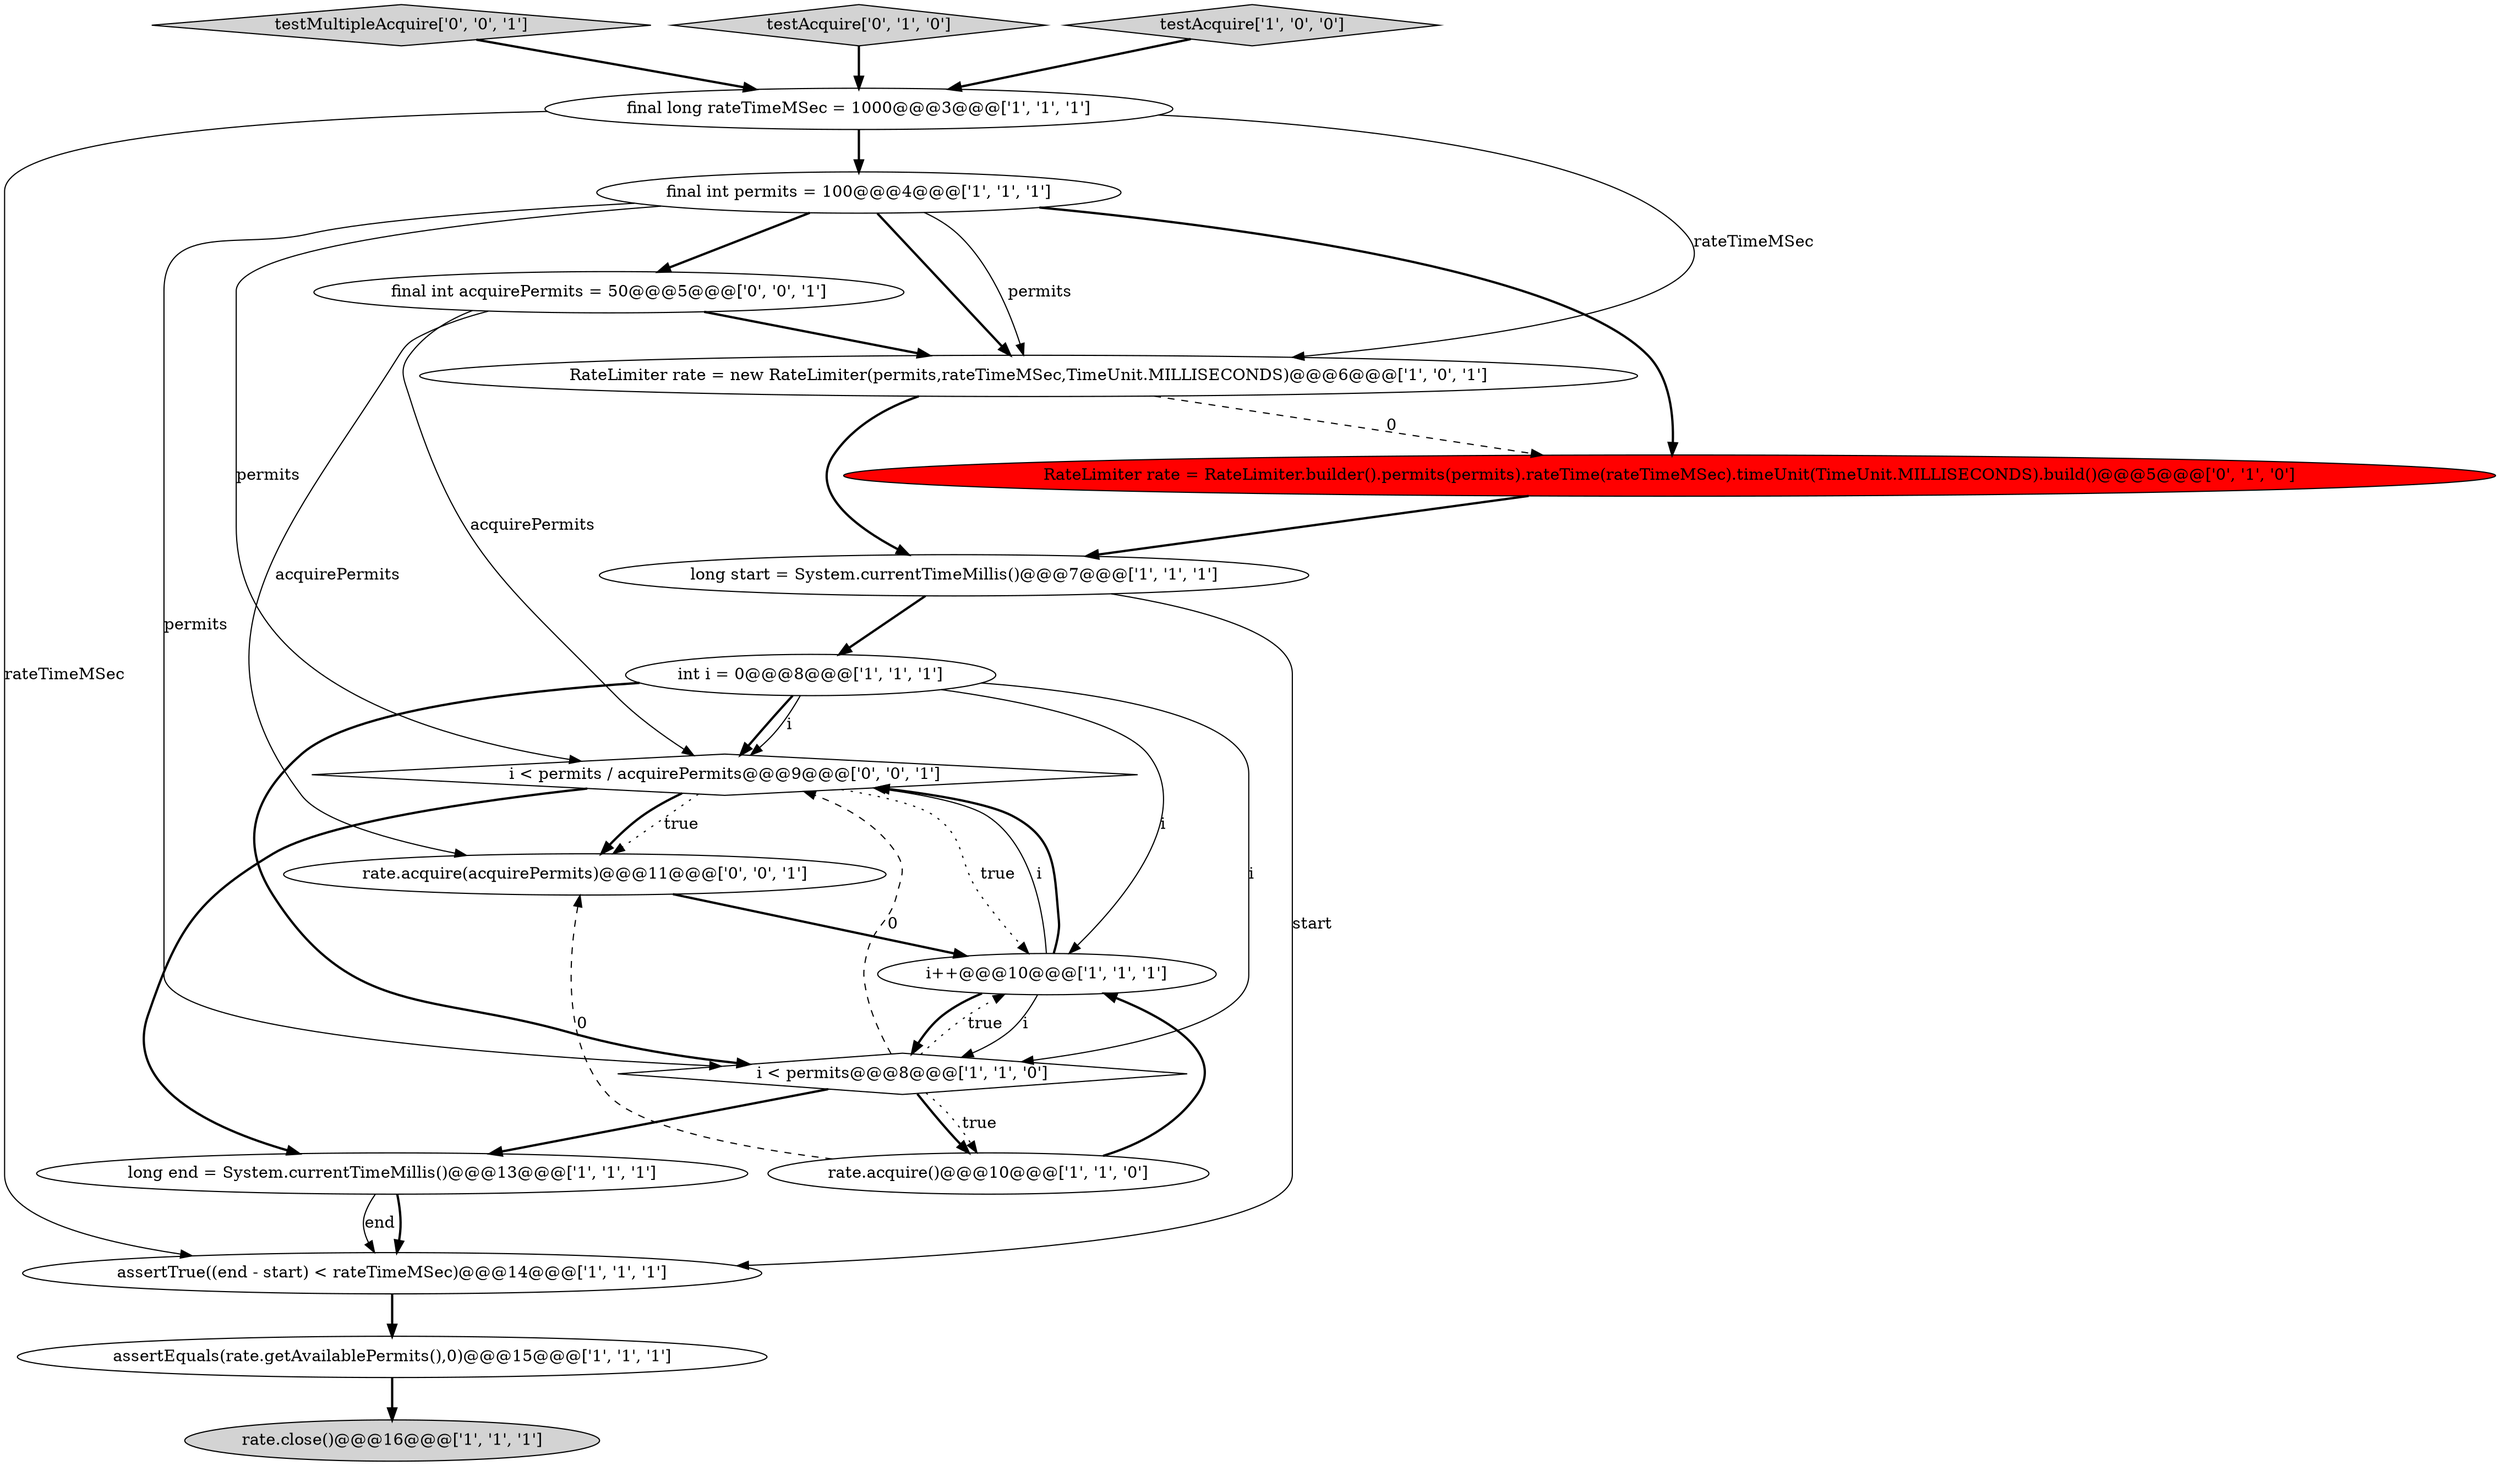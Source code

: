 digraph {
12 [style = filled, label = "assertTrue((end - start) < rateTimeMSec)@@@14@@@['1', '1', '1']", fillcolor = white, shape = ellipse image = "AAA0AAABBB1BBB"];
16 [style = filled, label = "testMultipleAcquire['0', '0', '1']", fillcolor = lightgray, shape = diamond image = "AAA0AAABBB3BBB"];
7 [style = filled, label = "long end = System.currentTimeMillis()@@@13@@@['1', '1', '1']", fillcolor = white, shape = ellipse image = "AAA0AAABBB1BBB"];
8 [style = filled, label = "final int permits = 100@@@4@@@['1', '1', '1']", fillcolor = white, shape = ellipse image = "AAA0AAABBB1BBB"];
6 [style = filled, label = "assertEquals(rate.getAvailablePermits(),0)@@@15@@@['1', '1', '1']", fillcolor = white, shape = ellipse image = "AAA0AAABBB1BBB"];
9 [style = filled, label = "final long rateTimeMSec = 1000@@@3@@@['1', '1', '1']", fillcolor = white, shape = ellipse image = "AAA0AAABBB1BBB"];
13 [style = filled, label = "testAcquire['0', '1', '0']", fillcolor = lightgray, shape = diamond image = "AAA0AAABBB2BBB"];
11 [style = filled, label = "testAcquire['1', '0', '0']", fillcolor = lightgray, shape = diamond image = "AAA0AAABBB1BBB"];
15 [style = filled, label = "i < permits / acquirePermits@@@9@@@['0', '0', '1']", fillcolor = white, shape = diamond image = "AAA0AAABBB3BBB"];
2 [style = filled, label = "rate.close()@@@16@@@['1', '1', '1']", fillcolor = lightgray, shape = ellipse image = "AAA0AAABBB1BBB"];
1 [style = filled, label = "i < permits@@@8@@@['1', '1', '0']", fillcolor = white, shape = diamond image = "AAA0AAABBB1BBB"];
10 [style = filled, label = "int i = 0@@@8@@@['1', '1', '1']", fillcolor = white, shape = ellipse image = "AAA0AAABBB1BBB"];
5 [style = filled, label = "RateLimiter rate = new RateLimiter(permits,rateTimeMSec,TimeUnit.MILLISECONDS)@@@6@@@['1', '0', '1']", fillcolor = white, shape = ellipse image = "AAA0AAABBB1BBB"];
17 [style = filled, label = "final int acquirePermits = 50@@@5@@@['0', '0', '1']", fillcolor = white, shape = ellipse image = "AAA0AAABBB3BBB"];
18 [style = filled, label = "rate.acquire(acquirePermits)@@@11@@@['0', '0', '1']", fillcolor = white, shape = ellipse image = "AAA0AAABBB3BBB"];
4 [style = filled, label = "long start = System.currentTimeMillis()@@@7@@@['1', '1', '1']", fillcolor = white, shape = ellipse image = "AAA0AAABBB1BBB"];
3 [style = filled, label = "i++@@@10@@@['1', '1', '1']", fillcolor = white, shape = ellipse image = "AAA0AAABBB1BBB"];
14 [style = filled, label = "RateLimiter rate = RateLimiter.builder().permits(permits).rateTime(rateTimeMSec).timeUnit(TimeUnit.MILLISECONDS).build()@@@5@@@['0', '1', '0']", fillcolor = red, shape = ellipse image = "AAA1AAABBB2BBB"];
0 [style = filled, label = "rate.acquire()@@@10@@@['1', '1', '0']", fillcolor = white, shape = ellipse image = "AAA0AAABBB1BBB"];
0->3 [style = bold, label=""];
4->10 [style = bold, label=""];
18->3 [style = bold, label=""];
17->5 [style = bold, label=""];
5->14 [style = dashed, label="0"];
10->15 [style = bold, label=""];
8->1 [style = solid, label="permits"];
15->7 [style = bold, label=""];
3->1 [style = bold, label=""];
7->12 [style = bold, label=""];
7->12 [style = solid, label="end"];
1->15 [style = dashed, label="0"];
15->18 [style = dotted, label="true"];
9->12 [style = solid, label="rateTimeMSec"];
17->15 [style = solid, label="acquirePermits"];
8->14 [style = bold, label=""];
17->18 [style = solid, label="acquirePermits"];
3->15 [style = solid, label="i"];
10->1 [style = solid, label="i"];
3->15 [style = bold, label=""];
3->1 [style = solid, label="i"];
1->0 [style = bold, label=""];
9->8 [style = bold, label=""];
12->6 [style = bold, label=""];
11->9 [style = bold, label=""];
1->7 [style = bold, label=""];
15->18 [style = bold, label=""];
6->2 [style = bold, label=""];
1->3 [style = dotted, label="true"];
8->5 [style = solid, label="permits"];
8->17 [style = bold, label=""];
15->3 [style = dotted, label="true"];
8->5 [style = bold, label=""];
10->15 [style = solid, label="i"];
8->15 [style = solid, label="permits"];
5->4 [style = bold, label=""];
9->5 [style = solid, label="rateTimeMSec"];
0->18 [style = dashed, label="0"];
13->9 [style = bold, label=""];
1->0 [style = dotted, label="true"];
4->12 [style = solid, label="start"];
10->1 [style = bold, label=""];
16->9 [style = bold, label=""];
10->3 [style = solid, label="i"];
14->4 [style = bold, label=""];
}
